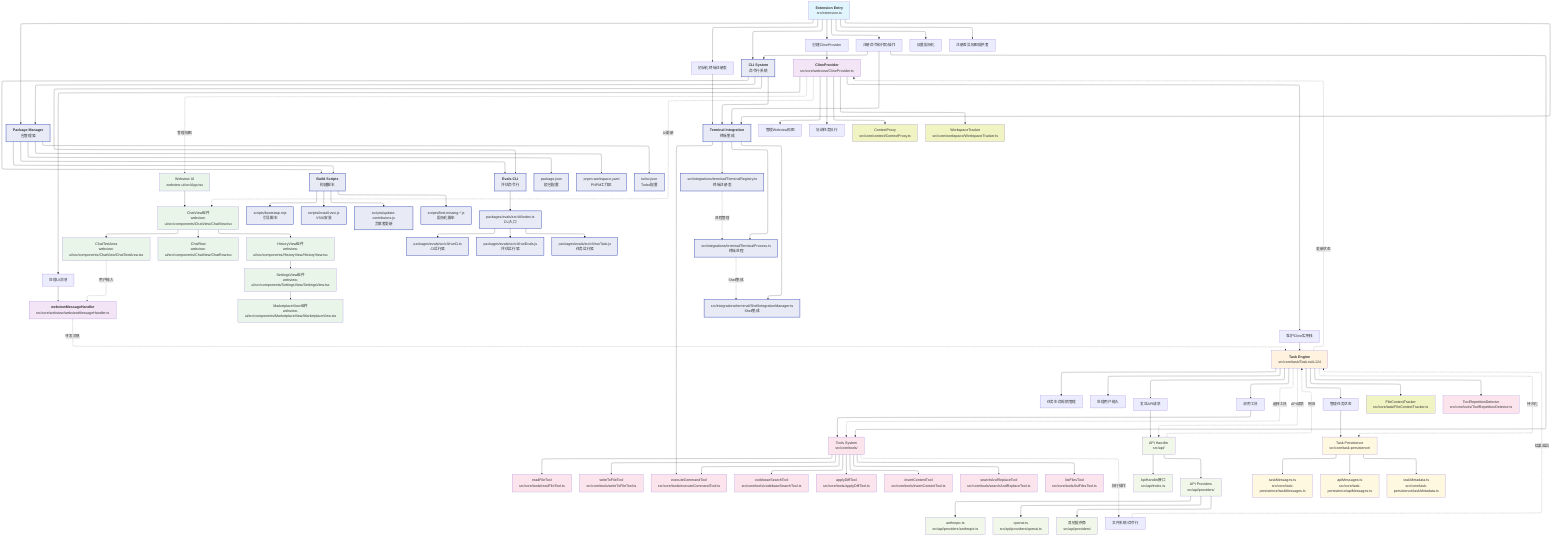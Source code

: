 ---
config:
  layout: elk
---
flowchart TD
    A["<b>Extension Entry</b><br>src/extension.ts"] --> B["创建ClineProvider"] & C["注册命令和代码操作"] & D["设置国际化"] & E["初始化终端注册表"] & F["注册差异视图提供者"] & CLI_ROOT["<b>CLI System</b><br>命令行系统"] & PKG_MGR["<b>Package Manager</b><br>包管理器"] & TERMINAL_INT["<b>Terminal Integration</b><br>终端集成"]
    B --> G["<b>ClineProvider</b><br>src/core/webview/ClineProvider.ts"]
    G --> H["管理Webview视图"] & I["处理UI消息"] & J["维护Cline实例栈"] & K["协调任务执行"] & TT["ContextProxy<br>src/core/context/ContextProxy.ts"] & UU["WorkspaceTracker<br>src/core/workspace/WorkspaceTracker.ts"]
    J --> S["<b>Task Engine</b><br>src/core/task/Task.ts#L124"]
    S --> T["任务生命周期管理"] & U["处理用户输入"] & V["发送API请求"] & W["调用工具"] & X["管理任务状态"] & VV["FileContextTracker<br>src/core/task/FileContextTracker.ts"] & WW["ToolRepetitionDetector<br>src/core/tools/ToolRepetitionDetector.ts"]
    I --> SS["<b>webviewMessageHandler</b><br>src/core/webview/webviewMessageHandler.ts"]
    G -. 管理视图 .-> L["Webview UI<br>webview-ui/src/App.tsx"]
    L --> M["ChatView组件<br>webview-ui/src/components/ChatView/ChatView.tsx"]
    M --> Q["ChatTextArea<br>webview-ui/src/components/ChatView/ChatTextArea.tsx"] & R["ChatRow<br>webview-ui/src/components/ChatView/ChatRow.tsx"] & N["HistoryView组件<br>webview-ui/src/components/HistoryView/HistoryView.tsx"]
    N --> O["SettingsView组件<br>webview-ui/src/components/SettingsView/SettingsView.tsx"]
    O --> P["MarketplaceView组件<br>webview-ui/src/components/MarketplaceView/MarketplaceView.tsx"]
    W --> Y["Tools System<br>src/core/tools/"]
    Y --> Z["readFileTool<br>src/core/tools/readFileTool.ts"] & AA["writeToFileTool<br>src/core/tools/writeToFileTool.ts"] & BB["executeCommandTool<br>src/core/tools/executeCommandTool.ts"] & CC["codebaseSearchTool<br>src/core/tools/codebaseSearchTool.ts"] & DD["applyDiffTool<br>src/core/tools/applyDiffTool.ts"] & EE["insertContentTool<br>src/core/tools/insertContentTool.ts"] & FF["searchAndReplaceTool<br>src/core/tools/searchAndReplaceTool.ts"] & GG["listFilesTool<br>src/core/tools/listFilesTool.ts"]
    C --> CLI_ROOT & TERMINAL_INT & Y
    V --> HH["API Handler<br>src/api/"]
    HH --> II["ApiHandler接口<br>src/api/index.ts"] & JJ["API Providers<br>src/api/providers/"]
    JJ --> KK["anthropic.ts<br>src/api/providers/anthropic.ts"] & LL["openai.ts<br>src/api/providers/openai.ts"] & NN["其他提供商<br>src/api/providers/"]
    X --> OO["Task Persistence<br>src/core/task-persistence/"]
    OO --> PP["taskMessages.ts<br>src/core/task-persistence/taskMessages.ts"] & QQ["apiMessages.ts<br>src/core/task-persistence/apiMessages.ts"] & RR["taskMetadata.ts<br>src/core/task-persistence/taskMetadata.ts"]
    CLI_ROOT --> PKG_MGR & BUILD_SCRIPTS["<b>Build Scripts</b><br>构建脚本"] & EVALS_CLI["<b>Evals CLI</b><br>评估命令行"] & TERMINAL_INT
    PKG_MGR --> ROOT_PKG["package.json<br>根包配置"] & PNPM_WS["pnpm-workspace.yaml<br>PNPM工作区"] & TURBO_CFG["turbo.json<br>Turbo配置"] & BUILD_SCRIPTS & EVALS_CLI
    BUILD_SCRIPTS --> BOOTSTRAP["scripts/bootstrap.mjs<br>引导脚本"] & INSTALL_VSIX["scripts/install-vsix.js<br>VSIX安装"] & UPDATE_CONTRIB["scripts/update-contributors.js<br>贡献者更新"] & I18N_SCRIPTS["scripts/find-missing-*.js<br>国际化脚本"]
    EVALS_CLI --> EVALS_ENTRY["packages/evals/src/cli/index.ts<br>CLI入口"]
    EVALS_ENTRY --> RUN_CI["packages/evals/src/cli/runCi.ts<br>CI运行器"] & RUN_EVALS["packages/evals/src/cli/runEvals.js<br>评估运行器"] & RUN_TASK["packages/evals/src/cli/runTask.js<br>任务运行器"]
    E --> TERMINAL_INT
    TERMINAL_INT --> TERM_REG["src/integrations/terminal/TerminalRegistry.ts<br>终端注册表"] & TERM_PROC["src/integrations/terminal/TerminalProcess.ts<br>终端进程"] & SHELL_INT["src/integrations/terminal/ShellIntegrationManager.ts<br>Shell集成"] & BB
    Q -. 用户输入 .-> SS
    SS -. 转发消息 .-> S
    S -. API请求 .-> HH
    HH -. 响应 .-> S
    S -. 更新状态 .-> G
    G -. UI更新 .-> M
    S -. 选择工具 .-> Y
    Y -. 执行操作 .-> XX["文件系统/命令行"]
    XX -. 结果返回 .-> S
    S -. 持久化 .-> OO
    TERM_REG -. 进程管理 .-> TERM_PROC
    TERM_PROC -. Shell集成 .-> SHELL_INT
     A:::entryPoint
     CLI_ROOT:::cli
     PKG_MGR:::cli
     TERMINAL_INT:::cli
     G:::controller
     TT:::core
     UU:::core
     S:::engine
     VV:::core
     WW:::tools
     SS:::controller
     L:::ui
     M:::ui
     Q:::ui
     R:::ui
     N:::ui
     O:::ui
     P:::ui
     Y:::tools
     Z:::tools
     AA:::tools
     BB:::tools
     CC:::tools
     DD:::tools
     EE:::tools
     FF:::tools
     GG:::tools
     HH:::api
     II:::api
     JJ:::api
     KK:::api
     LL:::api
     NN:::api
     OO:::persistence
     PP:::persistence
     QQ:::persistence
     RR:::persistence
     BUILD_SCRIPTS:::cli
     EVALS_CLI:::cli
     ROOT_PKG:::cli
     PNPM_WS:::cli
     TURBO_CFG:::cli
     BOOTSTRAP:::cli
     INSTALL_VSIX:::cli
     UPDATE_CONTRIB:::cli
     I18N_SCRIPTS:::cli
     EVALS_ENTRY:::cli
     RUN_CI:::cli
     RUN_EVALS:::cli
     RUN_TASK:::cli
     TERM_REG:::cli
     TERM_PROC:::cli
     SHELL_INT:::cli
    classDef entryPoint fill:#e1f5fe
    classDef controller fill:#f3e5f5
    classDef ui fill:#e8f5e8
    classDef engine fill:#fff3e0
    classDef tools fill:#fce4ec
    classDef api fill:#f1f8e9
    classDef persistence fill:#fff8e1
    classDef core fill:#f0f4c3
    classDef cli fill:#e8eaf6,stroke:#3f51b5,stroke-width:2px